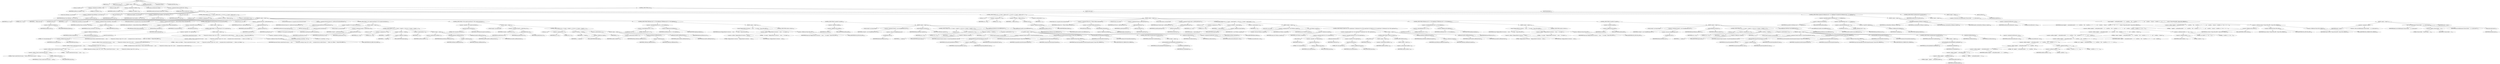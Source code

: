 digraph "runExec" {  
"492" [label = <(METHOD,runExec)<SUB>281</SUB>> ]
"33" [label = <(PARAM,this)<SUB>281</SUB>> ]
"493" [label = <(PARAM,Execute exe)<SUB>281</SUB>> ]
"494" [label = <(BLOCK,&lt;empty&gt;,&lt;empty&gt;)<SUB>281</SUB>> ]
"495" [label = <(LOCAL,int totalFiles: int)> ]
"496" [label = <(&lt;operator&gt;.assignment,int totalFiles = 0)<SUB>282</SUB>> ]
"497" [label = <(IDENTIFIER,totalFiles,int totalFiles = 0)<SUB>282</SUB>> ]
"498" [label = <(LITERAL,0,int totalFiles = 0)<SUB>282</SUB>> ]
"499" [label = <(LOCAL,int totalDirs: int)> ]
"500" [label = <(&lt;operator&gt;.assignment,int totalDirs = 0)<SUB>283</SUB>> ]
"501" [label = <(IDENTIFIER,totalDirs,int totalDirs = 0)<SUB>283</SUB>> ]
"502" [label = <(LITERAL,0,int totalDirs = 0)<SUB>283</SUB>> ]
"503" [label = <(LOCAL,boolean haveExecuted: boolean)> ]
"504" [label = <(&lt;operator&gt;.assignment,boolean haveExecuted = false)<SUB>284</SUB>> ]
"505" [label = <(IDENTIFIER,haveExecuted,boolean haveExecuted = false)<SUB>284</SUB>> ]
"506" [label = <(LITERAL,false,boolean haveExecuted = false)<SUB>284</SUB>> ]
"507" [label = <(CONTROL_STRUCTURE,try,try)<SUB>285</SUB>> ]
"508" [label = <(BLOCK,try,try)<SUB>285</SUB>> ]
"29" [label = <(LOCAL,Vector fileNames: java.util.Vector)> ]
"509" [label = <(&lt;operator&gt;.assignment,Vector fileNames = new Vector())<SUB>287</SUB>> ]
"510" [label = <(IDENTIFIER,fileNames,Vector fileNames = new Vector())<SUB>287</SUB>> ]
"511" [label = <(&lt;operator&gt;.alloc,new Vector())<SUB>287</SUB>> ]
"512" [label = <(&lt;init&gt;,new Vector())<SUB>287</SUB>> ]
"28" [label = <(IDENTIFIER,fileNames,new Vector())<SUB>287</SUB>> ]
"31" [label = <(LOCAL,Vector baseDirs: java.util.Vector)> ]
"513" [label = <(&lt;operator&gt;.assignment,Vector baseDirs = new Vector())<SUB>288</SUB>> ]
"514" [label = <(IDENTIFIER,baseDirs,Vector baseDirs = new Vector())<SUB>288</SUB>> ]
"515" [label = <(&lt;operator&gt;.alloc,new Vector())<SUB>288</SUB>> ]
"516" [label = <(&lt;init&gt;,new Vector())<SUB>288</SUB>> ]
"30" [label = <(IDENTIFIER,baseDirs,new Vector())<SUB>288</SUB>> ]
"517" [label = <(CONTROL_STRUCTURE,for (int i = 0; Some(i &lt; filesets.size()); i++),for (int i = 0; Some(i &lt; filesets.size()); i++))<SUB>289</SUB>> ]
"518" [label = <(LOCAL,int i: int)> ]
"519" [label = <(&lt;operator&gt;.assignment,int i = 0)<SUB>289</SUB>> ]
"520" [label = <(IDENTIFIER,i,int i = 0)<SUB>289</SUB>> ]
"521" [label = <(LITERAL,0,int i = 0)<SUB>289</SUB>> ]
"522" [label = <(&lt;operator&gt;.lessThan,i &lt; filesets.size())<SUB>289</SUB>> ]
"523" [label = <(IDENTIFIER,i,i &lt; filesets.size())<SUB>289</SUB>> ]
"524" [label = <(size,filesets.size())<SUB>289</SUB>> ]
"525" [label = <(&lt;operator&gt;.fieldAccess,this.filesets)<SUB>289</SUB>> ]
"526" [label = <(IDENTIFIER,this,filesets.size())<SUB>289</SUB>> ]
"527" [label = <(FIELD_IDENTIFIER,filesets,filesets)<SUB>289</SUB>> ]
"528" [label = <(&lt;operator&gt;.postIncrement,i++)<SUB>289</SUB>> ]
"529" [label = <(IDENTIFIER,i,i++)<SUB>289</SUB>> ]
"530" [label = <(BLOCK,&lt;empty&gt;,&lt;empty&gt;)<SUB>289</SUB>> ]
"531" [label = <(LOCAL,String currentType: java.lang.String)> ]
"532" [label = <(&lt;operator&gt;.assignment,String currentType = this.type)<SUB>290</SUB>> ]
"533" [label = <(IDENTIFIER,currentType,String currentType = this.type)<SUB>290</SUB>> ]
"534" [label = <(&lt;operator&gt;.fieldAccess,this.type)<SUB>290</SUB>> ]
"535" [label = <(IDENTIFIER,this,String currentType = this.type)<SUB>290</SUB>> ]
"536" [label = <(FIELD_IDENTIFIER,type,type)<SUB>290</SUB>> ]
"537" [label = <(LOCAL,AbstractFileSet fs: org.apache.tools.ant.types.AbstractFileSet)> ]
"538" [label = <(&lt;operator&gt;.assignment,AbstractFileSet fs = (AbstractFileSet) filesets.elementAt(i))<SUB>291</SUB>> ]
"539" [label = <(IDENTIFIER,fs,AbstractFileSet fs = (AbstractFileSet) filesets.elementAt(i))<SUB>291</SUB>> ]
"540" [label = <(&lt;operator&gt;.cast,(AbstractFileSet) filesets.elementAt(i))<SUB>291</SUB>> ]
"541" [label = <(TYPE_REF,AbstractFileSet,AbstractFileSet)<SUB>291</SUB>> ]
"542" [label = <(elementAt,filesets.elementAt(i))<SUB>291</SUB>> ]
"543" [label = <(&lt;operator&gt;.fieldAccess,this.filesets)<SUB>291</SUB>> ]
"544" [label = <(IDENTIFIER,this,filesets.elementAt(i))<SUB>291</SUB>> ]
"545" [label = <(FIELD_IDENTIFIER,filesets,filesets)<SUB>291</SUB>> ]
"546" [label = <(IDENTIFIER,i,filesets.elementAt(i))<SUB>291</SUB>> ]
"547" [label = <(CONTROL_STRUCTURE,if (fs instanceof DirSet),if (fs instanceof DirSet))<SUB>292</SUB>> ]
"548" [label = <(&lt;operator&gt;.instanceOf,fs instanceof DirSet)<SUB>292</SUB>> ]
"549" [label = <(IDENTIFIER,fs,fs instanceof DirSet)<SUB>292</SUB>> ]
"550" [label = <(TYPE_REF,DirSet,DirSet)<SUB>292</SUB>> ]
"551" [label = <(BLOCK,&lt;empty&gt;,&lt;empty&gt;)<SUB>292</SUB>> ]
"552" [label = <(CONTROL_STRUCTURE,if (!&quot;dir&quot;.equals(type)),if (!&quot;dir&quot;.equals(type)))<SUB>293</SUB>> ]
"553" [label = <(&lt;operator&gt;.logicalNot,!&quot;dir&quot;.equals(type))<SUB>293</SUB>> ]
"554" [label = <(equals,this.equals(type))<SUB>293</SUB>> ]
"555" [label = <(LITERAL,&quot;dir&quot;,this.equals(type))<SUB>293</SUB>> ]
"556" [label = <(&lt;operator&gt;.fieldAccess,this.type)<SUB>293</SUB>> ]
"557" [label = <(IDENTIFIER,this,this.equals(type))<SUB>293</SUB>> ]
"558" [label = <(FIELD_IDENTIFIER,type,type)<SUB>293</SUB>> ]
"559" [label = <(BLOCK,&lt;empty&gt;,&lt;empty&gt;)<SUB>293</SUB>> ]
"560" [label = <(log,log(&quot;Found a nested dirset but type is &quot; + type + &quot;. &quot; + &quot;Temporarily switching to type=\&quot;dir\&quot; on the&quot; + &quot; assumption that you really did mean&quot; + &quot; &lt;dirset&gt; not &lt;fileset&gt;.&quot;, Project.MSG_DEBUG))<SUB>294</SUB>> ]
"32" [label = <(IDENTIFIER,this,log(&quot;Found a nested dirset but type is &quot; + type + &quot;. &quot; + &quot;Temporarily switching to type=\&quot;dir\&quot; on the&quot; + &quot; assumption that you really did mean&quot; + &quot; &lt;dirset&gt; not &lt;fileset&gt;.&quot;, Project.MSG_DEBUG))<SUB>294</SUB>> ]
"561" [label = <(&lt;operator&gt;.addition,&quot;Found a nested dirset but type is &quot; + type + &quot;. &quot; + &quot;Temporarily switching to type=\&quot;dir\&quot; on the&quot; + &quot; assumption that you really did mean&quot; + &quot; &lt;dirset&gt; not &lt;fileset&gt;.&quot;)<SUB>294</SUB>> ]
"562" [label = <(&lt;operator&gt;.addition,&quot;Found a nested dirset but type is &quot; + type + &quot;. &quot; + &quot;Temporarily switching to type=\&quot;dir\&quot; on the&quot; + &quot; assumption that you really did mean&quot;)<SUB>294</SUB>> ]
"563" [label = <(&lt;operator&gt;.addition,&quot;Found a nested dirset but type is &quot; + type + &quot;. &quot; + &quot;Temporarily switching to type=\&quot;dir\&quot; on the&quot;)<SUB>294</SUB>> ]
"564" [label = <(&lt;operator&gt;.addition,&quot;Found a nested dirset but type is &quot; + type + &quot;. &quot;)<SUB>294</SUB>> ]
"565" [label = <(&lt;operator&gt;.addition,&quot;Found a nested dirset but type is &quot; + type)<SUB>294</SUB>> ]
"566" [label = <(LITERAL,&quot;Found a nested dirset but type is &quot;,&quot;Found a nested dirset but type is &quot; + type)<SUB>294</SUB>> ]
"567" [label = <(&lt;operator&gt;.fieldAccess,this.type)<SUB>294</SUB>> ]
"568" [label = <(IDENTIFIER,this,&quot;Found a nested dirset but type is &quot; + type)<SUB>294</SUB>> ]
"569" [label = <(FIELD_IDENTIFIER,type,type)<SUB>294</SUB>> ]
"570" [label = <(LITERAL,&quot;. &quot;,&quot;Found a nested dirset but type is &quot; + type + &quot;. &quot;)<SUB>294</SUB>> ]
"571" [label = <(LITERAL,&quot;Temporarily switching to type=\&quot;dir\&quot; on the&quot;,&quot;Found a nested dirset but type is &quot; + type + &quot;. &quot; + &quot;Temporarily switching to type=\&quot;dir\&quot; on the&quot;)<SUB>295</SUB>> ]
"572" [label = <(LITERAL,&quot; assumption that you really did mean&quot;,&quot;Found a nested dirset but type is &quot; + type + &quot;. &quot; + &quot;Temporarily switching to type=\&quot;dir\&quot; on the&quot; + &quot; assumption that you really did mean&quot;)<SUB>296</SUB>> ]
"573" [label = <(LITERAL,&quot; &lt;dirset&gt; not &lt;fileset&gt;.&quot;,&quot;Found a nested dirset but type is &quot; + type + &quot;. &quot; + &quot;Temporarily switching to type=\&quot;dir\&quot; on the&quot; + &quot; assumption that you really did mean&quot; + &quot; &lt;dirset&gt; not &lt;fileset&gt;.&quot;)<SUB>297</SUB>> ]
"574" [label = <(&lt;operator&gt;.fieldAccess,Project.MSG_DEBUG)<SUB>297</SUB>> ]
"575" [label = <(IDENTIFIER,Project,log(&quot;Found a nested dirset but type is &quot; + type + &quot;. &quot; + &quot;Temporarily switching to type=\&quot;dir\&quot; on the&quot; + &quot; assumption that you really did mean&quot; + &quot; &lt;dirset&gt; not &lt;fileset&gt;.&quot;, Project.MSG_DEBUG))<SUB>297</SUB>> ]
"576" [label = <(FIELD_IDENTIFIER,MSG_DEBUG,MSG_DEBUG)<SUB>297</SUB>> ]
"577" [label = <(&lt;operator&gt;.assignment,currentType = &quot;dir&quot;)<SUB>298</SUB>> ]
"578" [label = <(IDENTIFIER,currentType,currentType = &quot;dir&quot;)<SUB>298</SUB>> ]
"579" [label = <(LITERAL,&quot;dir&quot;,currentType = &quot;dir&quot;)<SUB>298</SUB>> ]
"580" [label = <(LOCAL,File base: java.io.File)> ]
"581" [label = <(&lt;operator&gt;.assignment,File base = getDir(getProject()))<SUB>301</SUB>> ]
"582" [label = <(IDENTIFIER,base,File base = getDir(getProject()))<SUB>301</SUB>> ]
"583" [label = <(getDir,getDir(getProject()))<SUB>301</SUB>> ]
"584" [label = <(IDENTIFIER,fs,getDir(getProject()))<SUB>301</SUB>> ]
"585" [label = <(getProject,getProject())<SUB>301</SUB>> ]
"34" [label = <(IDENTIFIER,this,getProject())<SUB>301</SUB>> ]
"586" [label = <(LOCAL,DirectoryScanner ds: org.apache.tools.ant.DirectoryScanner)> ]
"587" [label = <(&lt;operator&gt;.assignment,DirectoryScanner ds = getDirectoryScanner(getProject()))<SUB>302</SUB>> ]
"588" [label = <(IDENTIFIER,ds,DirectoryScanner ds = getDirectoryScanner(getProject()))<SUB>302</SUB>> ]
"589" [label = <(getDirectoryScanner,getDirectoryScanner(getProject()))<SUB>302</SUB>> ]
"590" [label = <(IDENTIFIER,fs,getDirectoryScanner(getProject()))<SUB>302</SUB>> ]
"591" [label = <(getProject,getProject())<SUB>302</SUB>> ]
"35" [label = <(IDENTIFIER,this,getProject())<SUB>302</SUB>> ]
"592" [label = <(CONTROL_STRUCTURE,if (!&quot;dir&quot;.equals(currentType)),if (!&quot;dir&quot;.equals(currentType)))<SUB>304</SUB>> ]
"593" [label = <(&lt;operator&gt;.logicalNot,!&quot;dir&quot;.equals(currentType))<SUB>304</SUB>> ]
"594" [label = <(equals,this.equals(currentType))<SUB>304</SUB>> ]
"595" [label = <(LITERAL,&quot;dir&quot;,this.equals(currentType))<SUB>304</SUB>> ]
"596" [label = <(IDENTIFIER,currentType,this.equals(currentType))<SUB>304</SUB>> ]
"597" [label = <(BLOCK,&lt;empty&gt;,&lt;empty&gt;)<SUB>304</SUB>> ]
"598" [label = <(LOCAL,String[] s: java.lang.String[])> ]
"599" [label = <(&lt;operator&gt;.assignment,String[] s = getFiles(base, ds))<SUB>305</SUB>> ]
"600" [label = <(IDENTIFIER,s,String[] s = getFiles(base, ds))<SUB>305</SUB>> ]
"601" [label = <(getFiles,getFiles(base, ds))<SUB>305</SUB>> ]
"36" [label = <(IDENTIFIER,this,getFiles(base, ds))<SUB>305</SUB>> ]
"602" [label = <(IDENTIFIER,base,getFiles(base, ds))<SUB>305</SUB>> ]
"603" [label = <(IDENTIFIER,ds,getFiles(base, ds))<SUB>305</SUB>> ]
"604" [label = <(CONTROL_STRUCTURE,for (int j = 0; Some(j &lt; s.length); j++),for (int j = 0; Some(j &lt; s.length); j++))<SUB>306</SUB>> ]
"605" [label = <(LOCAL,int j: int)> ]
"606" [label = <(&lt;operator&gt;.assignment,int j = 0)<SUB>306</SUB>> ]
"607" [label = <(IDENTIFIER,j,int j = 0)<SUB>306</SUB>> ]
"608" [label = <(LITERAL,0,int j = 0)<SUB>306</SUB>> ]
"609" [label = <(&lt;operator&gt;.lessThan,j &lt; s.length)<SUB>306</SUB>> ]
"610" [label = <(IDENTIFIER,j,j &lt; s.length)<SUB>306</SUB>> ]
"611" [label = <(&lt;operator&gt;.fieldAccess,s.length)<SUB>306</SUB>> ]
"612" [label = <(IDENTIFIER,s,j &lt; s.length)<SUB>306</SUB>> ]
"613" [label = <(FIELD_IDENTIFIER,length,length)<SUB>306</SUB>> ]
"614" [label = <(&lt;operator&gt;.postIncrement,j++)<SUB>306</SUB>> ]
"615" [label = <(IDENTIFIER,j,j++)<SUB>306</SUB>> ]
"616" [label = <(BLOCK,&lt;empty&gt;,&lt;empty&gt;)<SUB>306</SUB>> ]
"617" [label = <(&lt;operator&gt;.postIncrement,totalFiles++)<SUB>307</SUB>> ]
"618" [label = <(IDENTIFIER,totalFiles,totalFiles++)<SUB>307</SUB>> ]
"619" [label = <(addElement,fileNames.addElement(s[j]))<SUB>308</SUB>> ]
"620" [label = <(IDENTIFIER,fileNames,fileNames.addElement(s[j]))<SUB>308</SUB>> ]
"621" [label = <(&lt;operator&gt;.indexAccess,s[j])<SUB>308</SUB>> ]
"622" [label = <(IDENTIFIER,s,fileNames.addElement(s[j]))<SUB>308</SUB>> ]
"623" [label = <(IDENTIFIER,j,fileNames.addElement(s[j]))<SUB>308</SUB>> ]
"624" [label = <(addElement,baseDirs.addElement(base))<SUB>309</SUB>> ]
"625" [label = <(IDENTIFIER,baseDirs,baseDirs.addElement(base))<SUB>309</SUB>> ]
"626" [label = <(IDENTIFIER,base,baseDirs.addElement(base))<SUB>309</SUB>> ]
"627" [label = <(CONTROL_STRUCTURE,if (!&quot;file&quot;.equals(currentType)),if (!&quot;file&quot;.equals(currentType)))<SUB>313</SUB>> ]
"628" [label = <(&lt;operator&gt;.logicalNot,!&quot;file&quot;.equals(currentType))<SUB>313</SUB>> ]
"629" [label = <(equals,this.equals(currentType))<SUB>313</SUB>> ]
"630" [label = <(LITERAL,&quot;file&quot;,this.equals(currentType))<SUB>313</SUB>> ]
"631" [label = <(IDENTIFIER,currentType,this.equals(currentType))<SUB>313</SUB>> ]
"632" [label = <(BLOCK,&lt;empty&gt;,&lt;empty&gt;)<SUB>313</SUB>> ]
"633" [label = <(LOCAL,String[] s: java.lang.String[])> ]
"634" [label = <(&lt;operator&gt;.assignment,String[] s = getDirs(base, ds))<SUB>314</SUB>> ]
"635" [label = <(IDENTIFIER,s,String[] s = getDirs(base, ds))<SUB>314</SUB>> ]
"636" [label = <(getDirs,getDirs(base, ds))<SUB>314</SUB>> ]
"37" [label = <(IDENTIFIER,this,getDirs(base, ds))<SUB>314</SUB>> ]
"637" [label = <(IDENTIFIER,base,getDirs(base, ds))<SUB>314</SUB>> ]
"638" [label = <(IDENTIFIER,ds,getDirs(base, ds))<SUB>314</SUB>> ]
"639" [label = <(CONTROL_STRUCTURE,for (int j = 0; Some(j &lt; s.length); j++),for (int j = 0; Some(j &lt; s.length); j++))<SUB>315</SUB>> ]
"640" [label = <(LOCAL,int j: int)> ]
"641" [label = <(&lt;operator&gt;.assignment,int j = 0)<SUB>315</SUB>> ]
"642" [label = <(IDENTIFIER,j,int j = 0)<SUB>315</SUB>> ]
"643" [label = <(LITERAL,0,int j = 0)<SUB>315</SUB>> ]
"644" [label = <(&lt;operator&gt;.lessThan,j &lt; s.length)<SUB>315</SUB>> ]
"645" [label = <(IDENTIFIER,j,j &lt; s.length)<SUB>315</SUB>> ]
"646" [label = <(&lt;operator&gt;.fieldAccess,s.length)<SUB>315</SUB>> ]
"647" [label = <(IDENTIFIER,s,j &lt; s.length)<SUB>315</SUB>> ]
"648" [label = <(FIELD_IDENTIFIER,length,length)<SUB>315</SUB>> ]
"649" [label = <(&lt;operator&gt;.postIncrement,j++)<SUB>315</SUB>> ]
"650" [label = <(IDENTIFIER,j,j++)<SUB>315</SUB>> ]
"651" [label = <(BLOCK,&lt;empty&gt;,&lt;empty&gt;)<SUB>315</SUB>> ]
"652" [label = <(&lt;operator&gt;.postIncrement,totalDirs++)<SUB>316</SUB>> ]
"653" [label = <(IDENTIFIER,totalDirs,totalDirs++)<SUB>316</SUB>> ]
"654" [label = <(addElement,fileNames.addElement(s[j]))<SUB>317</SUB>> ]
"655" [label = <(IDENTIFIER,fileNames,fileNames.addElement(s[j]))<SUB>317</SUB>> ]
"656" [label = <(&lt;operator&gt;.indexAccess,s[j])<SUB>317</SUB>> ]
"657" [label = <(IDENTIFIER,s,fileNames.addElement(s[j]))<SUB>317</SUB>> ]
"658" [label = <(IDENTIFIER,j,fileNames.addElement(s[j]))<SUB>317</SUB>> ]
"659" [label = <(addElement,baseDirs.addElement(base))<SUB>318</SUB>> ]
"660" [label = <(IDENTIFIER,baseDirs,baseDirs.addElement(base))<SUB>318</SUB>> ]
"661" [label = <(IDENTIFIER,base,baseDirs.addElement(base))<SUB>318</SUB>> ]
"662" [label = <(CONTROL_STRUCTURE,if (fileNames.size() == 0 &amp;&amp; skipEmpty),if (fileNames.size() == 0 &amp;&amp; skipEmpty))<SUB>322</SUB>> ]
"663" [label = <(&lt;operator&gt;.logicalAnd,fileNames.size() == 0 &amp;&amp; skipEmpty)<SUB>322</SUB>> ]
"664" [label = <(&lt;operator&gt;.equals,fileNames.size() == 0)<SUB>322</SUB>> ]
"665" [label = <(size,fileNames.size())<SUB>322</SUB>> ]
"666" [label = <(IDENTIFIER,fileNames,fileNames.size())<SUB>322</SUB>> ]
"667" [label = <(LITERAL,0,fileNames.size() == 0)<SUB>322</SUB>> ]
"668" [label = <(&lt;operator&gt;.fieldAccess,this.skipEmpty)<SUB>322</SUB>> ]
"669" [label = <(IDENTIFIER,this,fileNames.size() == 0 &amp;&amp; skipEmpty)<SUB>322</SUB>> ]
"670" [label = <(FIELD_IDENTIFIER,skipEmpty,skipEmpty)<SUB>322</SUB>> ]
"671" [label = <(BLOCK,&lt;empty&gt;,&lt;empty&gt;)<SUB>322</SUB>> ]
"672" [label = <(log,log(&quot;Skipping fileset for directory &quot; + base + &quot;. It is empty.&quot;, Project.MSG_INFO))<SUB>323</SUB>> ]
"38" [label = <(IDENTIFIER,this,log(&quot;Skipping fileset for directory &quot; + base + &quot;. It is empty.&quot;, Project.MSG_INFO))<SUB>323</SUB>> ]
"673" [label = <(&lt;operator&gt;.addition,&quot;Skipping fileset for directory &quot; + base + &quot;. It is empty.&quot;)<SUB>323</SUB>> ]
"674" [label = <(&lt;operator&gt;.addition,&quot;Skipping fileset for directory &quot; + base)<SUB>323</SUB>> ]
"675" [label = <(LITERAL,&quot;Skipping fileset for directory &quot;,&quot;Skipping fileset for directory &quot; + base)<SUB>323</SUB>> ]
"676" [label = <(IDENTIFIER,base,&quot;Skipping fileset for directory &quot; + base)<SUB>324</SUB>> ]
"677" [label = <(LITERAL,&quot;. It is empty.&quot;,&quot;Skipping fileset for directory &quot; + base + &quot;. It is empty.&quot;)<SUB>324</SUB>> ]
"678" [label = <(&lt;operator&gt;.fieldAccess,Project.MSG_INFO)<SUB>324</SUB>> ]
"679" [label = <(IDENTIFIER,Project,log(&quot;Skipping fileset for directory &quot; + base + &quot;. It is empty.&quot;, Project.MSG_INFO))<SUB>324</SUB>> ]
"680" [label = <(FIELD_IDENTIFIER,MSG_INFO,MSG_INFO)<SUB>324</SUB>> ]
"681" [label = <(CONTROL_STRUCTURE,continue;,continue;)<SUB>325</SUB>> ]
"682" [label = <(CONTROL_STRUCTURE,if (!parallel),if (!parallel))<SUB>328</SUB>> ]
"683" [label = <(&lt;operator&gt;.logicalNot,!parallel)<SUB>328</SUB>> ]
"684" [label = <(&lt;operator&gt;.fieldAccess,this.parallel)<SUB>328</SUB>> ]
"685" [label = <(IDENTIFIER,this,!parallel)<SUB>328</SUB>> ]
"686" [label = <(FIELD_IDENTIFIER,parallel,parallel)<SUB>328</SUB>> ]
"687" [label = <(BLOCK,&lt;empty&gt;,&lt;empty&gt;)<SUB>328</SUB>> ]
"688" [label = <(LOCAL,String[] s: java.lang.String[])> ]
"689" [label = <(&lt;operator&gt;.assignment,String[] s = new String[fileNames.size()])<SUB>329</SUB>> ]
"690" [label = <(IDENTIFIER,s,String[] s = new String[fileNames.size()])<SUB>329</SUB>> ]
"691" [label = <(&lt;operator&gt;.alloc,new String[fileNames.size()])> ]
"692" [label = <(size,fileNames.size())<SUB>329</SUB>> ]
"693" [label = <(IDENTIFIER,fileNames,fileNames.size())<SUB>329</SUB>> ]
"694" [label = <(copyInto,fileNames.copyInto(s))<SUB>330</SUB>> ]
"695" [label = <(IDENTIFIER,fileNames,fileNames.copyInto(s))<SUB>330</SUB>> ]
"696" [label = <(IDENTIFIER,s,fileNames.copyInto(s))<SUB>330</SUB>> ]
"697" [label = <(CONTROL_STRUCTURE,for (int j = 0; Some(j &lt; s.length); j++),for (int j = 0; Some(j &lt; s.length); j++))<SUB>331</SUB>> ]
"698" [label = <(LOCAL,int j: int)> ]
"699" [label = <(&lt;operator&gt;.assignment,int j = 0)<SUB>331</SUB>> ]
"700" [label = <(IDENTIFIER,j,int j = 0)<SUB>331</SUB>> ]
"701" [label = <(LITERAL,0,int j = 0)<SUB>331</SUB>> ]
"702" [label = <(&lt;operator&gt;.lessThan,j &lt; s.length)<SUB>331</SUB>> ]
"703" [label = <(IDENTIFIER,j,j &lt; s.length)<SUB>331</SUB>> ]
"704" [label = <(&lt;operator&gt;.fieldAccess,s.length)<SUB>331</SUB>> ]
"705" [label = <(IDENTIFIER,s,j &lt; s.length)<SUB>331</SUB>> ]
"706" [label = <(FIELD_IDENTIFIER,length,length)<SUB>331</SUB>> ]
"707" [label = <(&lt;operator&gt;.postIncrement,j++)<SUB>331</SUB>> ]
"708" [label = <(IDENTIFIER,j,j++)<SUB>331</SUB>> ]
"709" [label = <(BLOCK,&lt;empty&gt;,&lt;empty&gt;)<SUB>331</SUB>> ]
"710" [label = <(LOCAL,String[] command: java.lang.String[])> ]
"711" [label = <(&lt;operator&gt;.assignment,String[] command = this.getCommandline(s[j], base))<SUB>332</SUB>> ]
"712" [label = <(IDENTIFIER,command,String[] command = this.getCommandline(s[j], base))<SUB>332</SUB>> ]
"713" [label = <(getCommandline,this.getCommandline(s[j], base))<SUB>332</SUB>> ]
"39" [label = <(IDENTIFIER,this,this.getCommandline(s[j], base))<SUB>332</SUB>> ]
"714" [label = <(&lt;operator&gt;.indexAccess,s[j])<SUB>332</SUB>> ]
"715" [label = <(IDENTIFIER,s,this.getCommandline(s[j], base))<SUB>332</SUB>> ]
"716" [label = <(IDENTIFIER,j,this.getCommandline(s[j], base))<SUB>332</SUB>> ]
"717" [label = <(IDENTIFIER,base,this.getCommandline(s[j], base))<SUB>332</SUB>> ]
"718" [label = <(log,log(Commandline.describeCommand(command), Project.MSG_VERBOSE))<SUB>333</SUB>> ]
"40" [label = <(IDENTIFIER,this,log(Commandline.describeCommand(command), Project.MSG_VERBOSE))<SUB>333</SUB>> ]
"719" [label = <(describeCommand,describeCommand(command))<SUB>333</SUB>> ]
"720" [label = <(IDENTIFIER,Commandline,describeCommand(command))<SUB>333</SUB>> ]
"721" [label = <(IDENTIFIER,command,describeCommand(command))<SUB>333</SUB>> ]
"722" [label = <(&lt;operator&gt;.fieldAccess,Project.MSG_VERBOSE)<SUB>334</SUB>> ]
"723" [label = <(IDENTIFIER,Project,log(Commandline.describeCommand(command), Project.MSG_VERBOSE))<SUB>334</SUB>> ]
"724" [label = <(FIELD_IDENTIFIER,MSG_VERBOSE,MSG_VERBOSE)<SUB>334</SUB>> ]
"725" [label = <(setCommandline,setCommandline(command))<SUB>335</SUB>> ]
"726" [label = <(IDENTIFIER,exe,setCommandline(command))<SUB>335</SUB>> ]
"727" [label = <(IDENTIFIER,command,setCommandline(command))<SUB>335</SUB>> ]
"728" [label = <(CONTROL_STRUCTURE,if (haveExecuted),if (haveExecuted))<SUB>336</SUB>> ]
"729" [label = <(IDENTIFIER,haveExecuted,if (haveExecuted))<SUB>336</SUB>> ]
"730" [label = <(BLOCK,&lt;empty&gt;,&lt;empty&gt;)<SUB>336</SUB>> ]
"731" [label = <(setStreamHandler,setStreamHandler(createHandler()))<SUB>339</SUB>> ]
"732" [label = <(IDENTIFIER,exe,setStreamHandler(createHandler()))<SUB>339</SUB>> ]
"733" [label = <(createHandler,createHandler())<SUB>339</SUB>> ]
"41" [label = <(IDENTIFIER,this,createHandler())<SUB>339</SUB>> ]
"734" [label = <(runExecute,runExecute(exe))<SUB>341</SUB>> ]
"42" [label = <(IDENTIFIER,this,runExecute(exe))<SUB>341</SUB>> ]
"735" [label = <(IDENTIFIER,exe,runExecute(exe))<SUB>341</SUB>> ]
"736" [label = <(&lt;operator&gt;.assignment,haveExecuted = true)<SUB>342</SUB>> ]
"737" [label = <(IDENTIFIER,haveExecuted,haveExecuted = true)<SUB>342</SUB>> ]
"738" [label = <(LITERAL,true,haveExecuted = true)<SUB>342</SUB>> ]
"739" [label = <(removeAllElements,fileNames.removeAllElements())<SUB>344</SUB>> ]
"740" [label = <(IDENTIFIER,fileNames,fileNames.removeAllElements())<SUB>344</SUB>> ]
"741" [label = <(removeAllElements,baseDirs.removeAllElements())<SUB>345</SUB>> ]
"742" [label = <(IDENTIFIER,baseDirs,baseDirs.removeAllElements())<SUB>345</SUB>> ]
"743" [label = <(CONTROL_STRUCTURE,for (int i = 0; Some(i &lt; filelists.size()); i++),for (int i = 0; Some(i &lt; filelists.size()); i++))<SUB>349</SUB>> ]
"744" [label = <(LOCAL,int i: int)> ]
"745" [label = <(&lt;operator&gt;.assignment,int i = 0)<SUB>349</SUB>> ]
"746" [label = <(IDENTIFIER,i,int i = 0)<SUB>349</SUB>> ]
"747" [label = <(LITERAL,0,int i = 0)<SUB>349</SUB>> ]
"748" [label = <(&lt;operator&gt;.lessThan,i &lt; filelists.size())<SUB>349</SUB>> ]
"749" [label = <(IDENTIFIER,i,i &lt; filelists.size())<SUB>349</SUB>> ]
"750" [label = <(size,filelists.size())<SUB>349</SUB>> ]
"751" [label = <(&lt;operator&gt;.fieldAccess,this.filelists)<SUB>349</SUB>> ]
"752" [label = <(IDENTIFIER,this,filelists.size())<SUB>349</SUB>> ]
"753" [label = <(FIELD_IDENTIFIER,filelists,filelists)<SUB>349</SUB>> ]
"754" [label = <(&lt;operator&gt;.postIncrement,i++)<SUB>349</SUB>> ]
"755" [label = <(IDENTIFIER,i,i++)<SUB>349</SUB>> ]
"756" [label = <(BLOCK,&lt;empty&gt;,&lt;empty&gt;)<SUB>349</SUB>> ]
"757" [label = <(LOCAL,FileList list: org.apache.tools.ant.types.FileList)> ]
"758" [label = <(&lt;operator&gt;.assignment,FileList list = (FileList) filelists.elementAt(i))<SUB>350</SUB>> ]
"759" [label = <(IDENTIFIER,list,FileList list = (FileList) filelists.elementAt(i))<SUB>350</SUB>> ]
"760" [label = <(&lt;operator&gt;.cast,(FileList) filelists.elementAt(i))<SUB>350</SUB>> ]
"761" [label = <(TYPE_REF,FileList,FileList)<SUB>350</SUB>> ]
"762" [label = <(elementAt,filelists.elementAt(i))<SUB>350</SUB>> ]
"763" [label = <(&lt;operator&gt;.fieldAccess,this.filelists)<SUB>350</SUB>> ]
"764" [label = <(IDENTIFIER,this,filelists.elementAt(i))<SUB>350</SUB>> ]
"765" [label = <(FIELD_IDENTIFIER,filelists,filelists)<SUB>350</SUB>> ]
"766" [label = <(IDENTIFIER,i,filelists.elementAt(i))<SUB>350</SUB>> ]
"767" [label = <(LOCAL,File base: java.io.File)> ]
"768" [label = <(&lt;operator&gt;.assignment,File base = getDir(getProject()))<SUB>351</SUB>> ]
"769" [label = <(IDENTIFIER,base,File base = getDir(getProject()))<SUB>351</SUB>> ]
"770" [label = <(getDir,getDir(getProject()))<SUB>351</SUB>> ]
"771" [label = <(IDENTIFIER,list,getDir(getProject()))<SUB>351</SUB>> ]
"772" [label = <(getProject,getProject())<SUB>351</SUB>> ]
"43" [label = <(IDENTIFIER,this,getProject())<SUB>351</SUB>> ]
"773" [label = <(LOCAL,String[] names: java.lang.String[])> ]
"774" [label = <(&lt;operator&gt;.assignment,String[] names = getFiles(getProject()))<SUB>352</SUB>> ]
"775" [label = <(IDENTIFIER,names,String[] names = getFiles(getProject()))<SUB>352</SUB>> ]
"776" [label = <(getFiles,getFiles(getProject()))<SUB>352</SUB>> ]
"777" [label = <(IDENTIFIER,list,getFiles(getProject()))<SUB>352</SUB>> ]
"778" [label = <(getProject,getProject())<SUB>352</SUB>> ]
"44" [label = <(IDENTIFIER,this,getProject())<SUB>352</SUB>> ]
"779" [label = <(CONTROL_STRUCTURE,for (int j = 0; Some(j &lt; names.length); j++),for (int j = 0; Some(j &lt; names.length); j++))<SUB>354</SUB>> ]
"780" [label = <(LOCAL,int j: int)> ]
"781" [label = <(&lt;operator&gt;.assignment,int j = 0)<SUB>354</SUB>> ]
"782" [label = <(IDENTIFIER,j,int j = 0)<SUB>354</SUB>> ]
"783" [label = <(LITERAL,0,int j = 0)<SUB>354</SUB>> ]
"784" [label = <(&lt;operator&gt;.lessThan,j &lt; names.length)<SUB>354</SUB>> ]
"785" [label = <(IDENTIFIER,j,j &lt; names.length)<SUB>354</SUB>> ]
"786" [label = <(&lt;operator&gt;.fieldAccess,names.length)<SUB>354</SUB>> ]
"787" [label = <(IDENTIFIER,names,j &lt; names.length)<SUB>354</SUB>> ]
"788" [label = <(FIELD_IDENTIFIER,length,length)<SUB>354</SUB>> ]
"789" [label = <(&lt;operator&gt;.postIncrement,j++)<SUB>354</SUB>> ]
"790" [label = <(IDENTIFIER,j,j++)<SUB>354</SUB>> ]
"791" [label = <(BLOCK,&lt;empty&gt;,&lt;empty&gt;)<SUB>354</SUB>> ]
"46" [label = <(LOCAL,File f: java.io.File)> ]
"792" [label = <(&lt;operator&gt;.assignment,File f = new File(base, names[j]))<SUB>355</SUB>> ]
"793" [label = <(IDENTIFIER,f,File f = new File(base, names[j]))<SUB>355</SUB>> ]
"794" [label = <(&lt;operator&gt;.alloc,new File(base, names[j]))<SUB>355</SUB>> ]
"795" [label = <(&lt;init&gt;,new File(base, names[j]))<SUB>355</SUB>> ]
"45" [label = <(IDENTIFIER,f,new File(base, names[j]))<SUB>355</SUB>> ]
"796" [label = <(IDENTIFIER,base,new File(base, names[j]))<SUB>355</SUB>> ]
"797" [label = <(&lt;operator&gt;.indexAccess,names[j])<SUB>355</SUB>> ]
"798" [label = <(IDENTIFIER,names,new File(base, names[j]))<SUB>355</SUB>> ]
"799" [label = <(IDENTIFIER,j,new File(base, names[j]))<SUB>355</SUB>> ]
"800" [label = <(CONTROL_STRUCTURE,if ((f.isFile() &amp;&amp; !&quot;dir&quot;.equals(type)) || (f.isDirectory() &amp;&amp; !&quot;file&quot;.equals(type))),if ((f.isFile() &amp;&amp; !&quot;dir&quot;.equals(type)) || (f.isDirectory() &amp;&amp; !&quot;file&quot;.equals(type))))<SUB>356</SUB>> ]
"801" [label = <(&lt;operator&gt;.logicalOr,(f.isFile() &amp;&amp; !&quot;dir&quot;.equals(type)) || (f.isDirectory() &amp;&amp; !&quot;file&quot;.equals(type)))<SUB>356</SUB>> ]
"802" [label = <(&lt;operator&gt;.logicalAnd,f.isFile() &amp;&amp; !&quot;dir&quot;.equals(type))<SUB>356</SUB>> ]
"803" [label = <(isFile,f.isFile())<SUB>356</SUB>> ]
"804" [label = <(IDENTIFIER,f,f.isFile())<SUB>356</SUB>> ]
"805" [label = <(&lt;operator&gt;.logicalNot,!&quot;dir&quot;.equals(type))<SUB>356</SUB>> ]
"806" [label = <(equals,this.equals(type))<SUB>356</SUB>> ]
"807" [label = <(LITERAL,&quot;dir&quot;,this.equals(type))<SUB>356</SUB>> ]
"808" [label = <(&lt;operator&gt;.fieldAccess,this.type)<SUB>356</SUB>> ]
"809" [label = <(IDENTIFIER,this,this.equals(type))<SUB>356</SUB>> ]
"810" [label = <(FIELD_IDENTIFIER,type,type)<SUB>356</SUB>> ]
"811" [label = <(&lt;operator&gt;.logicalAnd,f.isDirectory() &amp;&amp; !&quot;file&quot;.equals(type))<SUB>357</SUB>> ]
"812" [label = <(isDirectory,f.isDirectory())<SUB>357</SUB>> ]
"813" [label = <(IDENTIFIER,f,f.isDirectory())<SUB>357</SUB>> ]
"814" [label = <(&lt;operator&gt;.logicalNot,!&quot;file&quot;.equals(type))<SUB>357</SUB>> ]
"815" [label = <(equals,this.equals(type))<SUB>357</SUB>> ]
"816" [label = <(LITERAL,&quot;file&quot;,this.equals(type))<SUB>357</SUB>> ]
"817" [label = <(&lt;operator&gt;.fieldAccess,this.type)<SUB>357</SUB>> ]
"818" [label = <(IDENTIFIER,this,this.equals(type))<SUB>357</SUB>> ]
"819" [label = <(FIELD_IDENTIFIER,type,type)<SUB>357</SUB>> ]
"820" [label = <(BLOCK,&lt;empty&gt;,&lt;empty&gt;)<SUB>357</SUB>> ]
"821" [label = <(CONTROL_STRUCTURE,if (f.isFile()),if (f.isFile()))<SUB>359</SUB>> ]
"822" [label = <(isFile,f.isFile())<SUB>359</SUB>> ]
"823" [label = <(IDENTIFIER,f,f.isFile())<SUB>359</SUB>> ]
"824" [label = <(BLOCK,&lt;empty&gt;,&lt;empty&gt;)<SUB>359</SUB>> ]
"825" [label = <(&lt;operator&gt;.postIncrement,totalFiles++)<SUB>360</SUB>> ]
"826" [label = <(IDENTIFIER,totalFiles,totalFiles++)<SUB>360</SUB>> ]
"827" [label = <(CONTROL_STRUCTURE,else,else)<SUB>361</SUB>> ]
"828" [label = <(BLOCK,&lt;empty&gt;,&lt;empty&gt;)<SUB>361</SUB>> ]
"829" [label = <(&lt;operator&gt;.postIncrement,totalDirs++)<SUB>362</SUB>> ]
"830" [label = <(IDENTIFIER,totalDirs,totalDirs++)<SUB>362</SUB>> ]
"831" [label = <(addElement,fileNames.addElement(names[j]))<SUB>365</SUB>> ]
"832" [label = <(IDENTIFIER,fileNames,fileNames.addElement(names[j]))<SUB>365</SUB>> ]
"833" [label = <(&lt;operator&gt;.indexAccess,names[j])<SUB>365</SUB>> ]
"834" [label = <(IDENTIFIER,names,fileNames.addElement(names[j]))<SUB>365</SUB>> ]
"835" [label = <(IDENTIFIER,j,fileNames.addElement(names[j]))<SUB>365</SUB>> ]
"836" [label = <(addElement,baseDirs.addElement(base))<SUB>366</SUB>> ]
"837" [label = <(IDENTIFIER,baseDirs,baseDirs.addElement(base))<SUB>366</SUB>> ]
"838" [label = <(IDENTIFIER,base,baseDirs.addElement(base))<SUB>366</SUB>> ]
"839" [label = <(CONTROL_STRUCTURE,if (fileNames.size() == 0 &amp;&amp; skipEmpty),if (fileNames.size() == 0 &amp;&amp; skipEmpty))<SUB>370</SUB>> ]
"840" [label = <(&lt;operator&gt;.logicalAnd,fileNames.size() == 0 &amp;&amp; skipEmpty)<SUB>370</SUB>> ]
"841" [label = <(&lt;operator&gt;.equals,fileNames.size() == 0)<SUB>370</SUB>> ]
"842" [label = <(size,fileNames.size())<SUB>370</SUB>> ]
"843" [label = <(IDENTIFIER,fileNames,fileNames.size())<SUB>370</SUB>> ]
"844" [label = <(LITERAL,0,fileNames.size() == 0)<SUB>370</SUB>> ]
"845" [label = <(&lt;operator&gt;.fieldAccess,this.skipEmpty)<SUB>370</SUB>> ]
"846" [label = <(IDENTIFIER,this,fileNames.size() == 0 &amp;&amp; skipEmpty)<SUB>370</SUB>> ]
"847" [label = <(FIELD_IDENTIFIER,skipEmpty,skipEmpty)<SUB>370</SUB>> ]
"848" [label = <(BLOCK,&lt;empty&gt;,&lt;empty&gt;)<SUB>370</SUB>> ]
"849" [label = <(log,log(&quot;Skipping filelist for directory &quot; + base + &quot;. It is empty.&quot;, Project.MSG_INFO))<SUB>371</SUB>> ]
"47" [label = <(IDENTIFIER,this,log(&quot;Skipping filelist for directory &quot; + base + &quot;. It is empty.&quot;, Project.MSG_INFO))<SUB>371</SUB>> ]
"850" [label = <(&lt;operator&gt;.addition,&quot;Skipping filelist for directory &quot; + base + &quot;. It is empty.&quot;)<SUB>371</SUB>> ]
"851" [label = <(&lt;operator&gt;.addition,&quot;Skipping filelist for directory &quot; + base)<SUB>371</SUB>> ]
"852" [label = <(LITERAL,&quot;Skipping filelist for directory &quot;,&quot;Skipping filelist for directory &quot; + base)<SUB>371</SUB>> ]
"853" [label = <(IDENTIFIER,base,&quot;Skipping filelist for directory &quot; + base)<SUB>372</SUB>> ]
"854" [label = <(LITERAL,&quot;. It is empty.&quot;,&quot;Skipping filelist for directory &quot; + base + &quot;. It is empty.&quot;)<SUB>372</SUB>> ]
"855" [label = <(&lt;operator&gt;.fieldAccess,Project.MSG_INFO)<SUB>372</SUB>> ]
"856" [label = <(IDENTIFIER,Project,log(&quot;Skipping filelist for directory &quot; + base + &quot;. It is empty.&quot;, Project.MSG_INFO))<SUB>372</SUB>> ]
"857" [label = <(FIELD_IDENTIFIER,MSG_INFO,MSG_INFO)<SUB>372</SUB>> ]
"858" [label = <(CONTROL_STRUCTURE,continue;,continue;)<SUB>373</SUB>> ]
"859" [label = <(CONTROL_STRUCTURE,if (!parallel),if (!parallel))<SUB>376</SUB>> ]
"860" [label = <(&lt;operator&gt;.logicalNot,!parallel)<SUB>376</SUB>> ]
"861" [label = <(&lt;operator&gt;.fieldAccess,this.parallel)<SUB>376</SUB>> ]
"862" [label = <(IDENTIFIER,this,!parallel)<SUB>376</SUB>> ]
"863" [label = <(FIELD_IDENTIFIER,parallel,parallel)<SUB>376</SUB>> ]
"864" [label = <(BLOCK,&lt;empty&gt;,&lt;empty&gt;)<SUB>376</SUB>> ]
"865" [label = <(LOCAL,String[] s: java.lang.String[])> ]
"866" [label = <(&lt;operator&gt;.assignment,String[] s = new String[fileNames.size()])<SUB>377</SUB>> ]
"867" [label = <(IDENTIFIER,s,String[] s = new String[fileNames.size()])<SUB>377</SUB>> ]
"868" [label = <(&lt;operator&gt;.alloc,new String[fileNames.size()])> ]
"869" [label = <(size,fileNames.size())<SUB>377</SUB>> ]
"870" [label = <(IDENTIFIER,fileNames,fileNames.size())<SUB>377</SUB>> ]
"871" [label = <(copyInto,fileNames.copyInto(s))<SUB>378</SUB>> ]
"872" [label = <(IDENTIFIER,fileNames,fileNames.copyInto(s))<SUB>378</SUB>> ]
"873" [label = <(IDENTIFIER,s,fileNames.copyInto(s))<SUB>378</SUB>> ]
"874" [label = <(CONTROL_STRUCTURE,for (int j = 0; Some(j &lt; s.length); j++),for (int j = 0; Some(j &lt; s.length); j++))<SUB>379</SUB>> ]
"875" [label = <(LOCAL,int j: int)> ]
"876" [label = <(&lt;operator&gt;.assignment,int j = 0)<SUB>379</SUB>> ]
"877" [label = <(IDENTIFIER,j,int j = 0)<SUB>379</SUB>> ]
"878" [label = <(LITERAL,0,int j = 0)<SUB>379</SUB>> ]
"879" [label = <(&lt;operator&gt;.lessThan,j &lt; s.length)<SUB>379</SUB>> ]
"880" [label = <(IDENTIFIER,j,j &lt; s.length)<SUB>379</SUB>> ]
"881" [label = <(&lt;operator&gt;.fieldAccess,s.length)<SUB>379</SUB>> ]
"882" [label = <(IDENTIFIER,s,j &lt; s.length)<SUB>379</SUB>> ]
"883" [label = <(FIELD_IDENTIFIER,length,length)<SUB>379</SUB>> ]
"884" [label = <(&lt;operator&gt;.postIncrement,j++)<SUB>379</SUB>> ]
"885" [label = <(IDENTIFIER,j,j++)<SUB>379</SUB>> ]
"886" [label = <(BLOCK,&lt;empty&gt;,&lt;empty&gt;)<SUB>379</SUB>> ]
"887" [label = <(LOCAL,String[] command: java.lang.String[])> ]
"888" [label = <(&lt;operator&gt;.assignment,String[] command = this.getCommandline(s[j], base))<SUB>380</SUB>> ]
"889" [label = <(IDENTIFIER,command,String[] command = this.getCommandline(s[j], base))<SUB>380</SUB>> ]
"890" [label = <(getCommandline,this.getCommandline(s[j], base))<SUB>380</SUB>> ]
"48" [label = <(IDENTIFIER,this,this.getCommandline(s[j], base))<SUB>380</SUB>> ]
"891" [label = <(&lt;operator&gt;.indexAccess,s[j])<SUB>380</SUB>> ]
"892" [label = <(IDENTIFIER,s,this.getCommandline(s[j], base))<SUB>380</SUB>> ]
"893" [label = <(IDENTIFIER,j,this.getCommandline(s[j], base))<SUB>380</SUB>> ]
"894" [label = <(IDENTIFIER,base,this.getCommandline(s[j], base))<SUB>380</SUB>> ]
"895" [label = <(log,log(Commandline.describeCommand(command), Project.MSG_VERBOSE))<SUB>381</SUB>> ]
"49" [label = <(IDENTIFIER,this,log(Commandline.describeCommand(command), Project.MSG_VERBOSE))<SUB>381</SUB>> ]
"896" [label = <(describeCommand,describeCommand(command))<SUB>381</SUB>> ]
"897" [label = <(IDENTIFIER,Commandline,describeCommand(command))<SUB>381</SUB>> ]
"898" [label = <(IDENTIFIER,command,describeCommand(command))<SUB>381</SUB>> ]
"899" [label = <(&lt;operator&gt;.fieldAccess,Project.MSG_VERBOSE)<SUB>382</SUB>> ]
"900" [label = <(IDENTIFIER,Project,log(Commandline.describeCommand(command), Project.MSG_VERBOSE))<SUB>382</SUB>> ]
"901" [label = <(FIELD_IDENTIFIER,MSG_VERBOSE,MSG_VERBOSE)<SUB>382</SUB>> ]
"902" [label = <(setCommandline,setCommandline(command))<SUB>383</SUB>> ]
"903" [label = <(IDENTIFIER,exe,setCommandline(command))<SUB>383</SUB>> ]
"904" [label = <(IDENTIFIER,command,setCommandline(command))<SUB>383</SUB>> ]
"905" [label = <(CONTROL_STRUCTURE,if (haveExecuted),if (haveExecuted))<SUB>384</SUB>> ]
"906" [label = <(IDENTIFIER,haveExecuted,if (haveExecuted))<SUB>384</SUB>> ]
"907" [label = <(BLOCK,&lt;empty&gt;,&lt;empty&gt;)<SUB>384</SUB>> ]
"908" [label = <(setStreamHandler,setStreamHandler(createHandler()))<SUB>387</SUB>> ]
"909" [label = <(IDENTIFIER,exe,setStreamHandler(createHandler()))<SUB>387</SUB>> ]
"910" [label = <(createHandler,createHandler())<SUB>387</SUB>> ]
"50" [label = <(IDENTIFIER,this,createHandler())<SUB>387</SUB>> ]
"911" [label = <(runExecute,runExecute(exe))<SUB>389</SUB>> ]
"51" [label = <(IDENTIFIER,this,runExecute(exe))<SUB>389</SUB>> ]
"912" [label = <(IDENTIFIER,exe,runExecute(exe))<SUB>389</SUB>> ]
"913" [label = <(&lt;operator&gt;.assignment,haveExecuted = true)<SUB>390</SUB>> ]
"914" [label = <(IDENTIFIER,haveExecuted,haveExecuted = true)<SUB>390</SUB>> ]
"915" [label = <(LITERAL,true,haveExecuted = true)<SUB>390</SUB>> ]
"916" [label = <(removeAllElements,fileNames.removeAllElements())<SUB>392</SUB>> ]
"917" [label = <(IDENTIFIER,fileNames,fileNames.removeAllElements())<SUB>392</SUB>> ]
"918" [label = <(removeAllElements,baseDirs.removeAllElements())<SUB>393</SUB>> ]
"919" [label = <(IDENTIFIER,baseDirs,baseDirs.removeAllElements())<SUB>393</SUB>> ]
"920" [label = <(CONTROL_STRUCTURE,if (parallel &amp;&amp; (fileNames.size() &gt; 0 || !skipEmpty)),if (parallel &amp;&amp; (fileNames.size() &gt; 0 || !skipEmpty)))<SUB>397</SUB>> ]
"921" [label = <(&lt;operator&gt;.logicalAnd,parallel &amp;&amp; (fileNames.size() &gt; 0 || !skipEmpty))<SUB>397</SUB>> ]
"922" [label = <(&lt;operator&gt;.fieldAccess,this.parallel)<SUB>397</SUB>> ]
"923" [label = <(IDENTIFIER,this,parallel &amp;&amp; (fileNames.size() &gt; 0 || !skipEmpty))<SUB>397</SUB>> ]
"924" [label = <(FIELD_IDENTIFIER,parallel,parallel)<SUB>397</SUB>> ]
"925" [label = <(&lt;operator&gt;.logicalOr,fileNames.size() &gt; 0 || !skipEmpty)<SUB>397</SUB>> ]
"926" [label = <(&lt;operator&gt;.greaterThan,fileNames.size() &gt; 0)<SUB>397</SUB>> ]
"927" [label = <(size,fileNames.size())<SUB>397</SUB>> ]
"928" [label = <(IDENTIFIER,fileNames,fileNames.size())<SUB>397</SUB>> ]
"929" [label = <(LITERAL,0,fileNames.size() &gt; 0)<SUB>397</SUB>> ]
"930" [label = <(&lt;operator&gt;.logicalNot,!skipEmpty)<SUB>397</SUB>> ]
"931" [label = <(&lt;operator&gt;.fieldAccess,this.skipEmpty)<SUB>397</SUB>> ]
"932" [label = <(IDENTIFIER,this,!skipEmpty)<SUB>397</SUB>> ]
"933" [label = <(FIELD_IDENTIFIER,skipEmpty,skipEmpty)<SUB>397</SUB>> ]
"934" [label = <(BLOCK,&lt;empty&gt;,&lt;empty&gt;)<SUB>397</SUB>> ]
"935" [label = <(runParallel,runParallel(exe, fileNames, baseDirs))<SUB>398</SUB>> ]
"52" [label = <(IDENTIFIER,this,runParallel(exe, fileNames, baseDirs))<SUB>398</SUB>> ]
"936" [label = <(IDENTIFIER,exe,runParallel(exe, fileNames, baseDirs))<SUB>398</SUB>> ]
"937" [label = <(IDENTIFIER,fileNames,runParallel(exe, fileNames, baseDirs))<SUB>398</SUB>> ]
"938" [label = <(IDENTIFIER,baseDirs,runParallel(exe, fileNames, baseDirs))<SUB>398</SUB>> ]
"939" [label = <(&lt;operator&gt;.assignment,haveExecuted = true)<SUB>399</SUB>> ]
"940" [label = <(IDENTIFIER,haveExecuted,haveExecuted = true)<SUB>399</SUB>> ]
"941" [label = <(LITERAL,true,haveExecuted = true)<SUB>399</SUB>> ]
"942" [label = <(CONTROL_STRUCTURE,if (haveExecuted),if (haveExecuted))<SUB>402</SUB>> ]
"943" [label = <(IDENTIFIER,haveExecuted,if (haveExecuted))<SUB>402</SUB>> ]
"944" [label = <(BLOCK,&lt;empty&gt;,&lt;empty&gt;)<SUB>402</SUB>> ]
"945" [label = <(log,log(&quot;Applied &quot; + cmdl.getExecutable() + &quot; to &quot; + totalFiles + &quot; file&quot; + (totalFiles != 1 ? &quot;s&quot; : &quot;&quot;) + &quot; and &quot; + totalDirs + &quot; director&quot; + (totalDirs != 1 ? &quot;ies&quot; : &quot;y&quot;) + &quot;.&quot;, verbose ? Project.MSG_INFO : Project.MSG_VERBOSE))<SUB>403</SUB>> ]
"53" [label = <(IDENTIFIER,this,log(&quot;Applied &quot; + cmdl.getExecutable() + &quot; to &quot; + totalFiles + &quot; file&quot; + (totalFiles != 1 ? &quot;s&quot; : &quot;&quot;) + &quot; and &quot; + totalDirs + &quot; director&quot; + (totalDirs != 1 ? &quot;ies&quot; : &quot;y&quot;) + &quot;.&quot;, verbose ? Project.MSG_INFO : Project.MSG_VERBOSE))<SUB>403</SUB>> ]
"946" [label = <(&lt;operator&gt;.addition,&quot;Applied &quot; + cmdl.getExecutable() + &quot; to &quot; + totalFiles + &quot; file&quot; + (totalFiles != 1 ? &quot;s&quot; : &quot;&quot;) + &quot; and &quot; + totalDirs + &quot; director&quot; + (totalDirs != 1 ? &quot;ies&quot; : &quot;y&quot;) + &quot;.&quot;)<SUB>403</SUB>> ]
"947" [label = <(&lt;operator&gt;.addition,&quot;Applied &quot; + cmdl.getExecutable() + &quot; to &quot; + totalFiles + &quot; file&quot; + (totalFiles != 1 ? &quot;s&quot; : &quot;&quot;) + &quot; and &quot; + totalDirs + &quot; director&quot; + (totalDirs != 1 ? &quot;ies&quot; : &quot;y&quot;))<SUB>403</SUB>> ]
"948" [label = <(&lt;operator&gt;.addition,&quot;Applied &quot; + cmdl.getExecutable() + &quot; to &quot; + totalFiles + &quot; file&quot; + (totalFiles != 1 ? &quot;s&quot; : &quot;&quot;) + &quot; and &quot; + totalDirs + &quot; director&quot;)<SUB>403</SUB>> ]
"949" [label = <(&lt;operator&gt;.addition,&quot;Applied &quot; + cmdl.getExecutable() + &quot; to &quot; + totalFiles + &quot; file&quot; + (totalFiles != 1 ? &quot;s&quot; : &quot;&quot;) + &quot; and &quot; + totalDirs)<SUB>403</SUB>> ]
"950" [label = <(&lt;operator&gt;.addition,&quot;Applied &quot; + cmdl.getExecutable() + &quot; to &quot; + totalFiles + &quot; file&quot; + (totalFiles != 1 ? &quot;s&quot; : &quot;&quot;) + &quot; and &quot;)<SUB>403</SUB>> ]
"951" [label = <(&lt;operator&gt;.addition,&quot;Applied &quot; + cmdl.getExecutable() + &quot; to &quot; + totalFiles + &quot; file&quot; + (totalFiles != 1 ? &quot;s&quot; : &quot;&quot;))<SUB>403</SUB>> ]
"952" [label = <(&lt;operator&gt;.addition,&quot;Applied &quot; + cmdl.getExecutable() + &quot; to &quot; + totalFiles + &quot; file&quot;)<SUB>403</SUB>> ]
"953" [label = <(&lt;operator&gt;.addition,&quot;Applied &quot; + cmdl.getExecutable() + &quot; to &quot; + totalFiles)<SUB>403</SUB>> ]
"954" [label = <(&lt;operator&gt;.addition,&quot;Applied &quot; + cmdl.getExecutable() + &quot; to &quot;)<SUB>403</SUB>> ]
"955" [label = <(&lt;operator&gt;.addition,&quot;Applied &quot; + cmdl.getExecutable())<SUB>403</SUB>> ]
"956" [label = <(LITERAL,&quot;Applied &quot;,&quot;Applied &quot; + cmdl.getExecutable())<SUB>403</SUB>> ]
"957" [label = <(getExecutable,getExecutable())<SUB>403</SUB>> ]
"958" [label = <(IDENTIFIER,cmdl,getExecutable())<SUB>403</SUB>> ]
"959" [label = <(LITERAL,&quot; to &quot;,&quot;Applied &quot; + cmdl.getExecutable() + &quot; to &quot;)<SUB>403</SUB>> ]
"960" [label = <(IDENTIFIER,totalFiles,&quot;Applied &quot; + cmdl.getExecutable() + &quot; to &quot; + totalFiles)<SUB>404</SUB>> ]
"961" [label = <(LITERAL,&quot; file&quot;,&quot;Applied &quot; + cmdl.getExecutable() + &quot; to &quot; + totalFiles + &quot; file&quot;)<SUB>404</SUB>> ]
"962" [label = <(&lt;operator&gt;.conditional,totalFiles != 1 ? &quot;s&quot; : &quot;&quot;)<SUB>405</SUB>> ]
"963" [label = <(&lt;operator&gt;.notEquals,totalFiles != 1)<SUB>405</SUB>> ]
"964" [label = <(IDENTIFIER,totalFiles,totalFiles != 1)<SUB>405</SUB>> ]
"965" [label = <(LITERAL,1,totalFiles != 1)<SUB>405</SUB>> ]
"966" [label = <(LITERAL,&quot;s&quot;,totalFiles != 1 ? &quot;s&quot; : &quot;&quot;)<SUB>405</SUB>> ]
"967" [label = <(LITERAL,&quot;&quot;,totalFiles != 1 ? &quot;s&quot; : &quot;&quot;)<SUB>405</SUB>> ]
"968" [label = <(LITERAL,&quot; and &quot;,&quot;Applied &quot; + cmdl.getExecutable() + &quot; to &quot; + totalFiles + &quot; file&quot; + (totalFiles != 1 ? &quot;s&quot; : &quot;&quot;) + &quot; and &quot;)<SUB>405</SUB>> ]
"969" [label = <(IDENTIFIER,totalDirs,&quot;Applied &quot; + cmdl.getExecutable() + &quot; to &quot; + totalFiles + &quot; file&quot; + (totalFiles != 1 ? &quot;s&quot; : &quot;&quot;) + &quot; and &quot; + totalDirs)<SUB>406</SUB>> ]
"970" [label = <(LITERAL,&quot; director&quot;,&quot;Applied &quot; + cmdl.getExecutable() + &quot; to &quot; + totalFiles + &quot; file&quot; + (totalFiles != 1 ? &quot;s&quot; : &quot;&quot;) + &quot; and &quot; + totalDirs + &quot; director&quot;)<SUB>406</SUB>> ]
"971" [label = <(&lt;operator&gt;.conditional,totalDirs != 1 ? &quot;ies&quot; : &quot;y&quot;)<SUB>407</SUB>> ]
"972" [label = <(&lt;operator&gt;.notEquals,totalDirs != 1)<SUB>407</SUB>> ]
"973" [label = <(IDENTIFIER,totalDirs,totalDirs != 1)<SUB>407</SUB>> ]
"974" [label = <(LITERAL,1,totalDirs != 1)<SUB>407</SUB>> ]
"975" [label = <(LITERAL,&quot;ies&quot;,totalDirs != 1 ? &quot;ies&quot; : &quot;y&quot;)<SUB>407</SUB>> ]
"976" [label = <(LITERAL,&quot;y&quot;,totalDirs != 1 ? &quot;ies&quot; : &quot;y&quot;)<SUB>407</SUB>> ]
"977" [label = <(LITERAL,&quot;.&quot;,&quot;Applied &quot; + cmdl.getExecutable() + &quot; to &quot; + totalFiles + &quot; file&quot; + (totalFiles != 1 ? &quot;s&quot; : &quot;&quot;) + &quot; and &quot; + totalDirs + &quot; director&quot; + (totalDirs != 1 ? &quot;ies&quot; : &quot;y&quot;) + &quot;.&quot;)<SUB>407</SUB>> ]
"978" [label = <(&lt;operator&gt;.conditional,verbose ? Project.MSG_INFO : Project.MSG_VERBOSE)<SUB>408</SUB>> ]
"979" [label = <(&lt;operator&gt;.fieldAccess,this.verbose)<SUB>408</SUB>> ]
"980" [label = <(IDENTIFIER,this,verbose ? Project.MSG_INFO : Project.MSG_VERBOSE)<SUB>408</SUB>> ]
"981" [label = <(FIELD_IDENTIFIER,verbose,verbose)<SUB>408</SUB>> ]
"982" [label = <(&lt;operator&gt;.fieldAccess,Project.MSG_INFO)<SUB>408</SUB>> ]
"983" [label = <(IDENTIFIER,Project,verbose ? Project.MSG_INFO : Project.MSG_VERBOSE)<SUB>408</SUB>> ]
"984" [label = <(FIELD_IDENTIFIER,MSG_INFO,MSG_INFO)<SUB>408</SUB>> ]
"985" [label = <(&lt;operator&gt;.fieldAccess,Project.MSG_VERBOSE)<SUB>408</SUB>> ]
"986" [label = <(IDENTIFIER,Project,verbose ? Project.MSG_INFO : Project.MSG_VERBOSE)<SUB>408</SUB>> ]
"987" [label = <(FIELD_IDENTIFIER,MSG_VERBOSE,MSG_VERBOSE)<SUB>408</SUB>> ]
"988" [label = <(BLOCK,catch,catch)> ]
"989" [label = <(BLOCK,&lt;empty&gt;,&lt;empty&gt;)<SUB>411</SUB>> ]
"990" [label = <(&lt;operator&gt;.throw,throw new BuildException(&quot;Execute failed: &quot; + e, e, getLocation());)<SUB>412</SUB>> ]
"991" [label = <(BLOCK,&lt;empty&gt;,&lt;empty&gt;)<SUB>412</SUB>> ]
"992" [label = <(&lt;operator&gt;.assignment,&lt;empty&gt;)> ]
"993" [label = <(IDENTIFIER,$obj12,&lt;empty&gt;)> ]
"994" [label = <(&lt;operator&gt;.alloc,new BuildException(&quot;Execute failed: &quot; + e, e, getLocation()))<SUB>412</SUB>> ]
"995" [label = <(&lt;init&gt;,new BuildException(&quot;Execute failed: &quot; + e, e, getLocation()))<SUB>412</SUB>> ]
"996" [label = <(IDENTIFIER,$obj12,new BuildException(&quot;Execute failed: &quot; + e, e, getLocation()))> ]
"997" [label = <(&lt;operator&gt;.addition,&quot;Execute failed: &quot; + e)<SUB>412</SUB>> ]
"998" [label = <(LITERAL,&quot;Execute failed: &quot;,&quot;Execute failed: &quot; + e)<SUB>412</SUB>> ]
"999" [label = <(IDENTIFIER,e,&quot;Execute failed: &quot; + e)<SUB>412</SUB>> ]
"1000" [label = <(IDENTIFIER,e,new BuildException(&quot;Execute failed: &quot; + e, e, getLocation()))<SUB>412</SUB>> ]
"1001" [label = <(getLocation,getLocation())<SUB>412</SUB>> ]
"54" [label = <(IDENTIFIER,this,getLocation())<SUB>412</SUB>> ]
"1002" [label = <(IDENTIFIER,$obj12,&lt;empty&gt;)> ]
"1003" [label = <(BLOCK,finally,finally)<SUB>413</SUB>> ]
"1004" [label = <(logFlush,logFlush())<SUB>415</SUB>> ]
"55" [label = <(IDENTIFIER,this,logFlush())<SUB>415</SUB>> ]
"1005" [label = <(MODIFIER,PROTECTED)> ]
"1006" [label = <(MODIFIER,VIRTUAL)> ]
"1007" [label = <(METHOD_RETURN,void)<SUB>281</SUB>> ]
  "492" -> "33" 
  "492" -> "493" 
  "492" -> "494" 
  "492" -> "1005" 
  "492" -> "1006" 
  "492" -> "1007" 
  "494" -> "495" 
  "494" -> "496" 
  "494" -> "499" 
  "494" -> "500" 
  "494" -> "503" 
  "494" -> "504" 
  "494" -> "507" 
  "496" -> "497" 
  "496" -> "498" 
  "500" -> "501" 
  "500" -> "502" 
  "504" -> "505" 
  "504" -> "506" 
  "507" -> "508" 
  "507" -> "988" 
  "507" -> "1003" 
  "508" -> "29" 
  "508" -> "509" 
  "508" -> "512" 
  "508" -> "31" 
  "508" -> "513" 
  "508" -> "516" 
  "508" -> "517" 
  "508" -> "743" 
  "508" -> "920" 
  "508" -> "942" 
  "509" -> "510" 
  "509" -> "511" 
  "512" -> "28" 
  "513" -> "514" 
  "513" -> "515" 
  "516" -> "30" 
  "517" -> "518" 
  "517" -> "519" 
  "517" -> "522" 
  "517" -> "528" 
  "517" -> "530" 
  "519" -> "520" 
  "519" -> "521" 
  "522" -> "523" 
  "522" -> "524" 
  "524" -> "525" 
  "525" -> "526" 
  "525" -> "527" 
  "528" -> "529" 
  "530" -> "531" 
  "530" -> "532" 
  "530" -> "537" 
  "530" -> "538" 
  "530" -> "547" 
  "530" -> "580" 
  "530" -> "581" 
  "530" -> "586" 
  "530" -> "587" 
  "530" -> "592" 
  "530" -> "627" 
  "530" -> "662" 
  "530" -> "682" 
  "532" -> "533" 
  "532" -> "534" 
  "534" -> "535" 
  "534" -> "536" 
  "538" -> "539" 
  "538" -> "540" 
  "540" -> "541" 
  "540" -> "542" 
  "542" -> "543" 
  "542" -> "546" 
  "543" -> "544" 
  "543" -> "545" 
  "547" -> "548" 
  "547" -> "551" 
  "548" -> "549" 
  "548" -> "550" 
  "551" -> "552" 
  "552" -> "553" 
  "552" -> "559" 
  "553" -> "554" 
  "554" -> "555" 
  "554" -> "556" 
  "556" -> "557" 
  "556" -> "558" 
  "559" -> "560" 
  "559" -> "577" 
  "560" -> "32" 
  "560" -> "561" 
  "560" -> "574" 
  "561" -> "562" 
  "561" -> "573" 
  "562" -> "563" 
  "562" -> "572" 
  "563" -> "564" 
  "563" -> "571" 
  "564" -> "565" 
  "564" -> "570" 
  "565" -> "566" 
  "565" -> "567" 
  "567" -> "568" 
  "567" -> "569" 
  "574" -> "575" 
  "574" -> "576" 
  "577" -> "578" 
  "577" -> "579" 
  "581" -> "582" 
  "581" -> "583" 
  "583" -> "584" 
  "583" -> "585" 
  "585" -> "34" 
  "587" -> "588" 
  "587" -> "589" 
  "589" -> "590" 
  "589" -> "591" 
  "591" -> "35" 
  "592" -> "593" 
  "592" -> "597" 
  "593" -> "594" 
  "594" -> "595" 
  "594" -> "596" 
  "597" -> "598" 
  "597" -> "599" 
  "597" -> "604" 
  "599" -> "600" 
  "599" -> "601" 
  "601" -> "36" 
  "601" -> "602" 
  "601" -> "603" 
  "604" -> "605" 
  "604" -> "606" 
  "604" -> "609" 
  "604" -> "614" 
  "604" -> "616" 
  "606" -> "607" 
  "606" -> "608" 
  "609" -> "610" 
  "609" -> "611" 
  "611" -> "612" 
  "611" -> "613" 
  "614" -> "615" 
  "616" -> "617" 
  "616" -> "619" 
  "616" -> "624" 
  "617" -> "618" 
  "619" -> "620" 
  "619" -> "621" 
  "621" -> "622" 
  "621" -> "623" 
  "624" -> "625" 
  "624" -> "626" 
  "627" -> "628" 
  "627" -> "632" 
  "628" -> "629" 
  "629" -> "630" 
  "629" -> "631" 
  "632" -> "633" 
  "632" -> "634" 
  "632" -> "639" 
  "634" -> "635" 
  "634" -> "636" 
  "636" -> "37" 
  "636" -> "637" 
  "636" -> "638" 
  "639" -> "640" 
  "639" -> "641" 
  "639" -> "644" 
  "639" -> "649" 
  "639" -> "651" 
  "641" -> "642" 
  "641" -> "643" 
  "644" -> "645" 
  "644" -> "646" 
  "646" -> "647" 
  "646" -> "648" 
  "649" -> "650" 
  "651" -> "652" 
  "651" -> "654" 
  "651" -> "659" 
  "652" -> "653" 
  "654" -> "655" 
  "654" -> "656" 
  "656" -> "657" 
  "656" -> "658" 
  "659" -> "660" 
  "659" -> "661" 
  "662" -> "663" 
  "662" -> "671" 
  "663" -> "664" 
  "663" -> "668" 
  "664" -> "665" 
  "664" -> "667" 
  "665" -> "666" 
  "668" -> "669" 
  "668" -> "670" 
  "671" -> "672" 
  "671" -> "681" 
  "672" -> "38" 
  "672" -> "673" 
  "672" -> "678" 
  "673" -> "674" 
  "673" -> "677" 
  "674" -> "675" 
  "674" -> "676" 
  "678" -> "679" 
  "678" -> "680" 
  "682" -> "683" 
  "682" -> "687" 
  "683" -> "684" 
  "684" -> "685" 
  "684" -> "686" 
  "687" -> "688" 
  "687" -> "689" 
  "687" -> "694" 
  "687" -> "697" 
  "687" -> "739" 
  "687" -> "741" 
  "689" -> "690" 
  "689" -> "691" 
  "691" -> "692" 
  "692" -> "693" 
  "694" -> "695" 
  "694" -> "696" 
  "697" -> "698" 
  "697" -> "699" 
  "697" -> "702" 
  "697" -> "707" 
  "697" -> "709" 
  "699" -> "700" 
  "699" -> "701" 
  "702" -> "703" 
  "702" -> "704" 
  "704" -> "705" 
  "704" -> "706" 
  "707" -> "708" 
  "709" -> "710" 
  "709" -> "711" 
  "709" -> "718" 
  "709" -> "725" 
  "709" -> "728" 
  "709" -> "734" 
  "709" -> "736" 
  "711" -> "712" 
  "711" -> "713" 
  "713" -> "39" 
  "713" -> "714" 
  "713" -> "717" 
  "714" -> "715" 
  "714" -> "716" 
  "718" -> "40" 
  "718" -> "719" 
  "718" -> "722" 
  "719" -> "720" 
  "719" -> "721" 
  "722" -> "723" 
  "722" -> "724" 
  "725" -> "726" 
  "725" -> "727" 
  "728" -> "729" 
  "728" -> "730" 
  "730" -> "731" 
  "731" -> "732" 
  "731" -> "733" 
  "733" -> "41" 
  "734" -> "42" 
  "734" -> "735" 
  "736" -> "737" 
  "736" -> "738" 
  "739" -> "740" 
  "741" -> "742" 
  "743" -> "744" 
  "743" -> "745" 
  "743" -> "748" 
  "743" -> "754" 
  "743" -> "756" 
  "745" -> "746" 
  "745" -> "747" 
  "748" -> "749" 
  "748" -> "750" 
  "750" -> "751" 
  "751" -> "752" 
  "751" -> "753" 
  "754" -> "755" 
  "756" -> "757" 
  "756" -> "758" 
  "756" -> "767" 
  "756" -> "768" 
  "756" -> "773" 
  "756" -> "774" 
  "756" -> "779" 
  "756" -> "839" 
  "756" -> "859" 
  "758" -> "759" 
  "758" -> "760" 
  "760" -> "761" 
  "760" -> "762" 
  "762" -> "763" 
  "762" -> "766" 
  "763" -> "764" 
  "763" -> "765" 
  "768" -> "769" 
  "768" -> "770" 
  "770" -> "771" 
  "770" -> "772" 
  "772" -> "43" 
  "774" -> "775" 
  "774" -> "776" 
  "776" -> "777" 
  "776" -> "778" 
  "778" -> "44" 
  "779" -> "780" 
  "779" -> "781" 
  "779" -> "784" 
  "779" -> "789" 
  "779" -> "791" 
  "781" -> "782" 
  "781" -> "783" 
  "784" -> "785" 
  "784" -> "786" 
  "786" -> "787" 
  "786" -> "788" 
  "789" -> "790" 
  "791" -> "46" 
  "791" -> "792" 
  "791" -> "795" 
  "791" -> "800" 
  "792" -> "793" 
  "792" -> "794" 
  "795" -> "45" 
  "795" -> "796" 
  "795" -> "797" 
  "797" -> "798" 
  "797" -> "799" 
  "800" -> "801" 
  "800" -> "820" 
  "801" -> "802" 
  "801" -> "811" 
  "802" -> "803" 
  "802" -> "805" 
  "803" -> "804" 
  "805" -> "806" 
  "806" -> "807" 
  "806" -> "808" 
  "808" -> "809" 
  "808" -> "810" 
  "811" -> "812" 
  "811" -> "814" 
  "812" -> "813" 
  "814" -> "815" 
  "815" -> "816" 
  "815" -> "817" 
  "817" -> "818" 
  "817" -> "819" 
  "820" -> "821" 
  "820" -> "831" 
  "820" -> "836" 
  "821" -> "822" 
  "821" -> "824" 
  "821" -> "827" 
  "822" -> "823" 
  "824" -> "825" 
  "825" -> "826" 
  "827" -> "828" 
  "828" -> "829" 
  "829" -> "830" 
  "831" -> "832" 
  "831" -> "833" 
  "833" -> "834" 
  "833" -> "835" 
  "836" -> "837" 
  "836" -> "838" 
  "839" -> "840" 
  "839" -> "848" 
  "840" -> "841" 
  "840" -> "845" 
  "841" -> "842" 
  "841" -> "844" 
  "842" -> "843" 
  "845" -> "846" 
  "845" -> "847" 
  "848" -> "849" 
  "848" -> "858" 
  "849" -> "47" 
  "849" -> "850" 
  "849" -> "855" 
  "850" -> "851" 
  "850" -> "854" 
  "851" -> "852" 
  "851" -> "853" 
  "855" -> "856" 
  "855" -> "857" 
  "859" -> "860" 
  "859" -> "864" 
  "860" -> "861" 
  "861" -> "862" 
  "861" -> "863" 
  "864" -> "865" 
  "864" -> "866" 
  "864" -> "871" 
  "864" -> "874" 
  "864" -> "916" 
  "864" -> "918" 
  "866" -> "867" 
  "866" -> "868" 
  "868" -> "869" 
  "869" -> "870" 
  "871" -> "872" 
  "871" -> "873" 
  "874" -> "875" 
  "874" -> "876" 
  "874" -> "879" 
  "874" -> "884" 
  "874" -> "886" 
  "876" -> "877" 
  "876" -> "878" 
  "879" -> "880" 
  "879" -> "881" 
  "881" -> "882" 
  "881" -> "883" 
  "884" -> "885" 
  "886" -> "887" 
  "886" -> "888" 
  "886" -> "895" 
  "886" -> "902" 
  "886" -> "905" 
  "886" -> "911" 
  "886" -> "913" 
  "888" -> "889" 
  "888" -> "890" 
  "890" -> "48" 
  "890" -> "891" 
  "890" -> "894" 
  "891" -> "892" 
  "891" -> "893" 
  "895" -> "49" 
  "895" -> "896" 
  "895" -> "899" 
  "896" -> "897" 
  "896" -> "898" 
  "899" -> "900" 
  "899" -> "901" 
  "902" -> "903" 
  "902" -> "904" 
  "905" -> "906" 
  "905" -> "907" 
  "907" -> "908" 
  "908" -> "909" 
  "908" -> "910" 
  "910" -> "50" 
  "911" -> "51" 
  "911" -> "912" 
  "913" -> "914" 
  "913" -> "915" 
  "916" -> "917" 
  "918" -> "919" 
  "920" -> "921" 
  "920" -> "934" 
  "921" -> "922" 
  "921" -> "925" 
  "922" -> "923" 
  "922" -> "924" 
  "925" -> "926" 
  "925" -> "930" 
  "926" -> "927" 
  "926" -> "929" 
  "927" -> "928" 
  "930" -> "931" 
  "931" -> "932" 
  "931" -> "933" 
  "934" -> "935" 
  "934" -> "939" 
  "935" -> "52" 
  "935" -> "936" 
  "935" -> "937" 
  "935" -> "938" 
  "939" -> "940" 
  "939" -> "941" 
  "942" -> "943" 
  "942" -> "944" 
  "944" -> "945" 
  "945" -> "53" 
  "945" -> "946" 
  "945" -> "978" 
  "946" -> "947" 
  "946" -> "977" 
  "947" -> "948" 
  "947" -> "971" 
  "948" -> "949" 
  "948" -> "970" 
  "949" -> "950" 
  "949" -> "969" 
  "950" -> "951" 
  "950" -> "968" 
  "951" -> "952" 
  "951" -> "962" 
  "952" -> "953" 
  "952" -> "961" 
  "953" -> "954" 
  "953" -> "960" 
  "954" -> "955" 
  "954" -> "959" 
  "955" -> "956" 
  "955" -> "957" 
  "957" -> "958" 
  "962" -> "963" 
  "962" -> "966" 
  "962" -> "967" 
  "963" -> "964" 
  "963" -> "965" 
  "971" -> "972" 
  "971" -> "975" 
  "971" -> "976" 
  "972" -> "973" 
  "972" -> "974" 
  "978" -> "979" 
  "978" -> "982" 
  "978" -> "985" 
  "979" -> "980" 
  "979" -> "981" 
  "982" -> "983" 
  "982" -> "984" 
  "985" -> "986" 
  "985" -> "987" 
  "988" -> "989" 
  "989" -> "990" 
  "990" -> "991" 
  "991" -> "992" 
  "991" -> "995" 
  "991" -> "1002" 
  "992" -> "993" 
  "992" -> "994" 
  "995" -> "996" 
  "995" -> "997" 
  "995" -> "1000" 
  "995" -> "1001" 
  "997" -> "998" 
  "997" -> "999" 
  "1001" -> "54" 
  "1003" -> "1004" 
  "1004" -> "55" 
}
